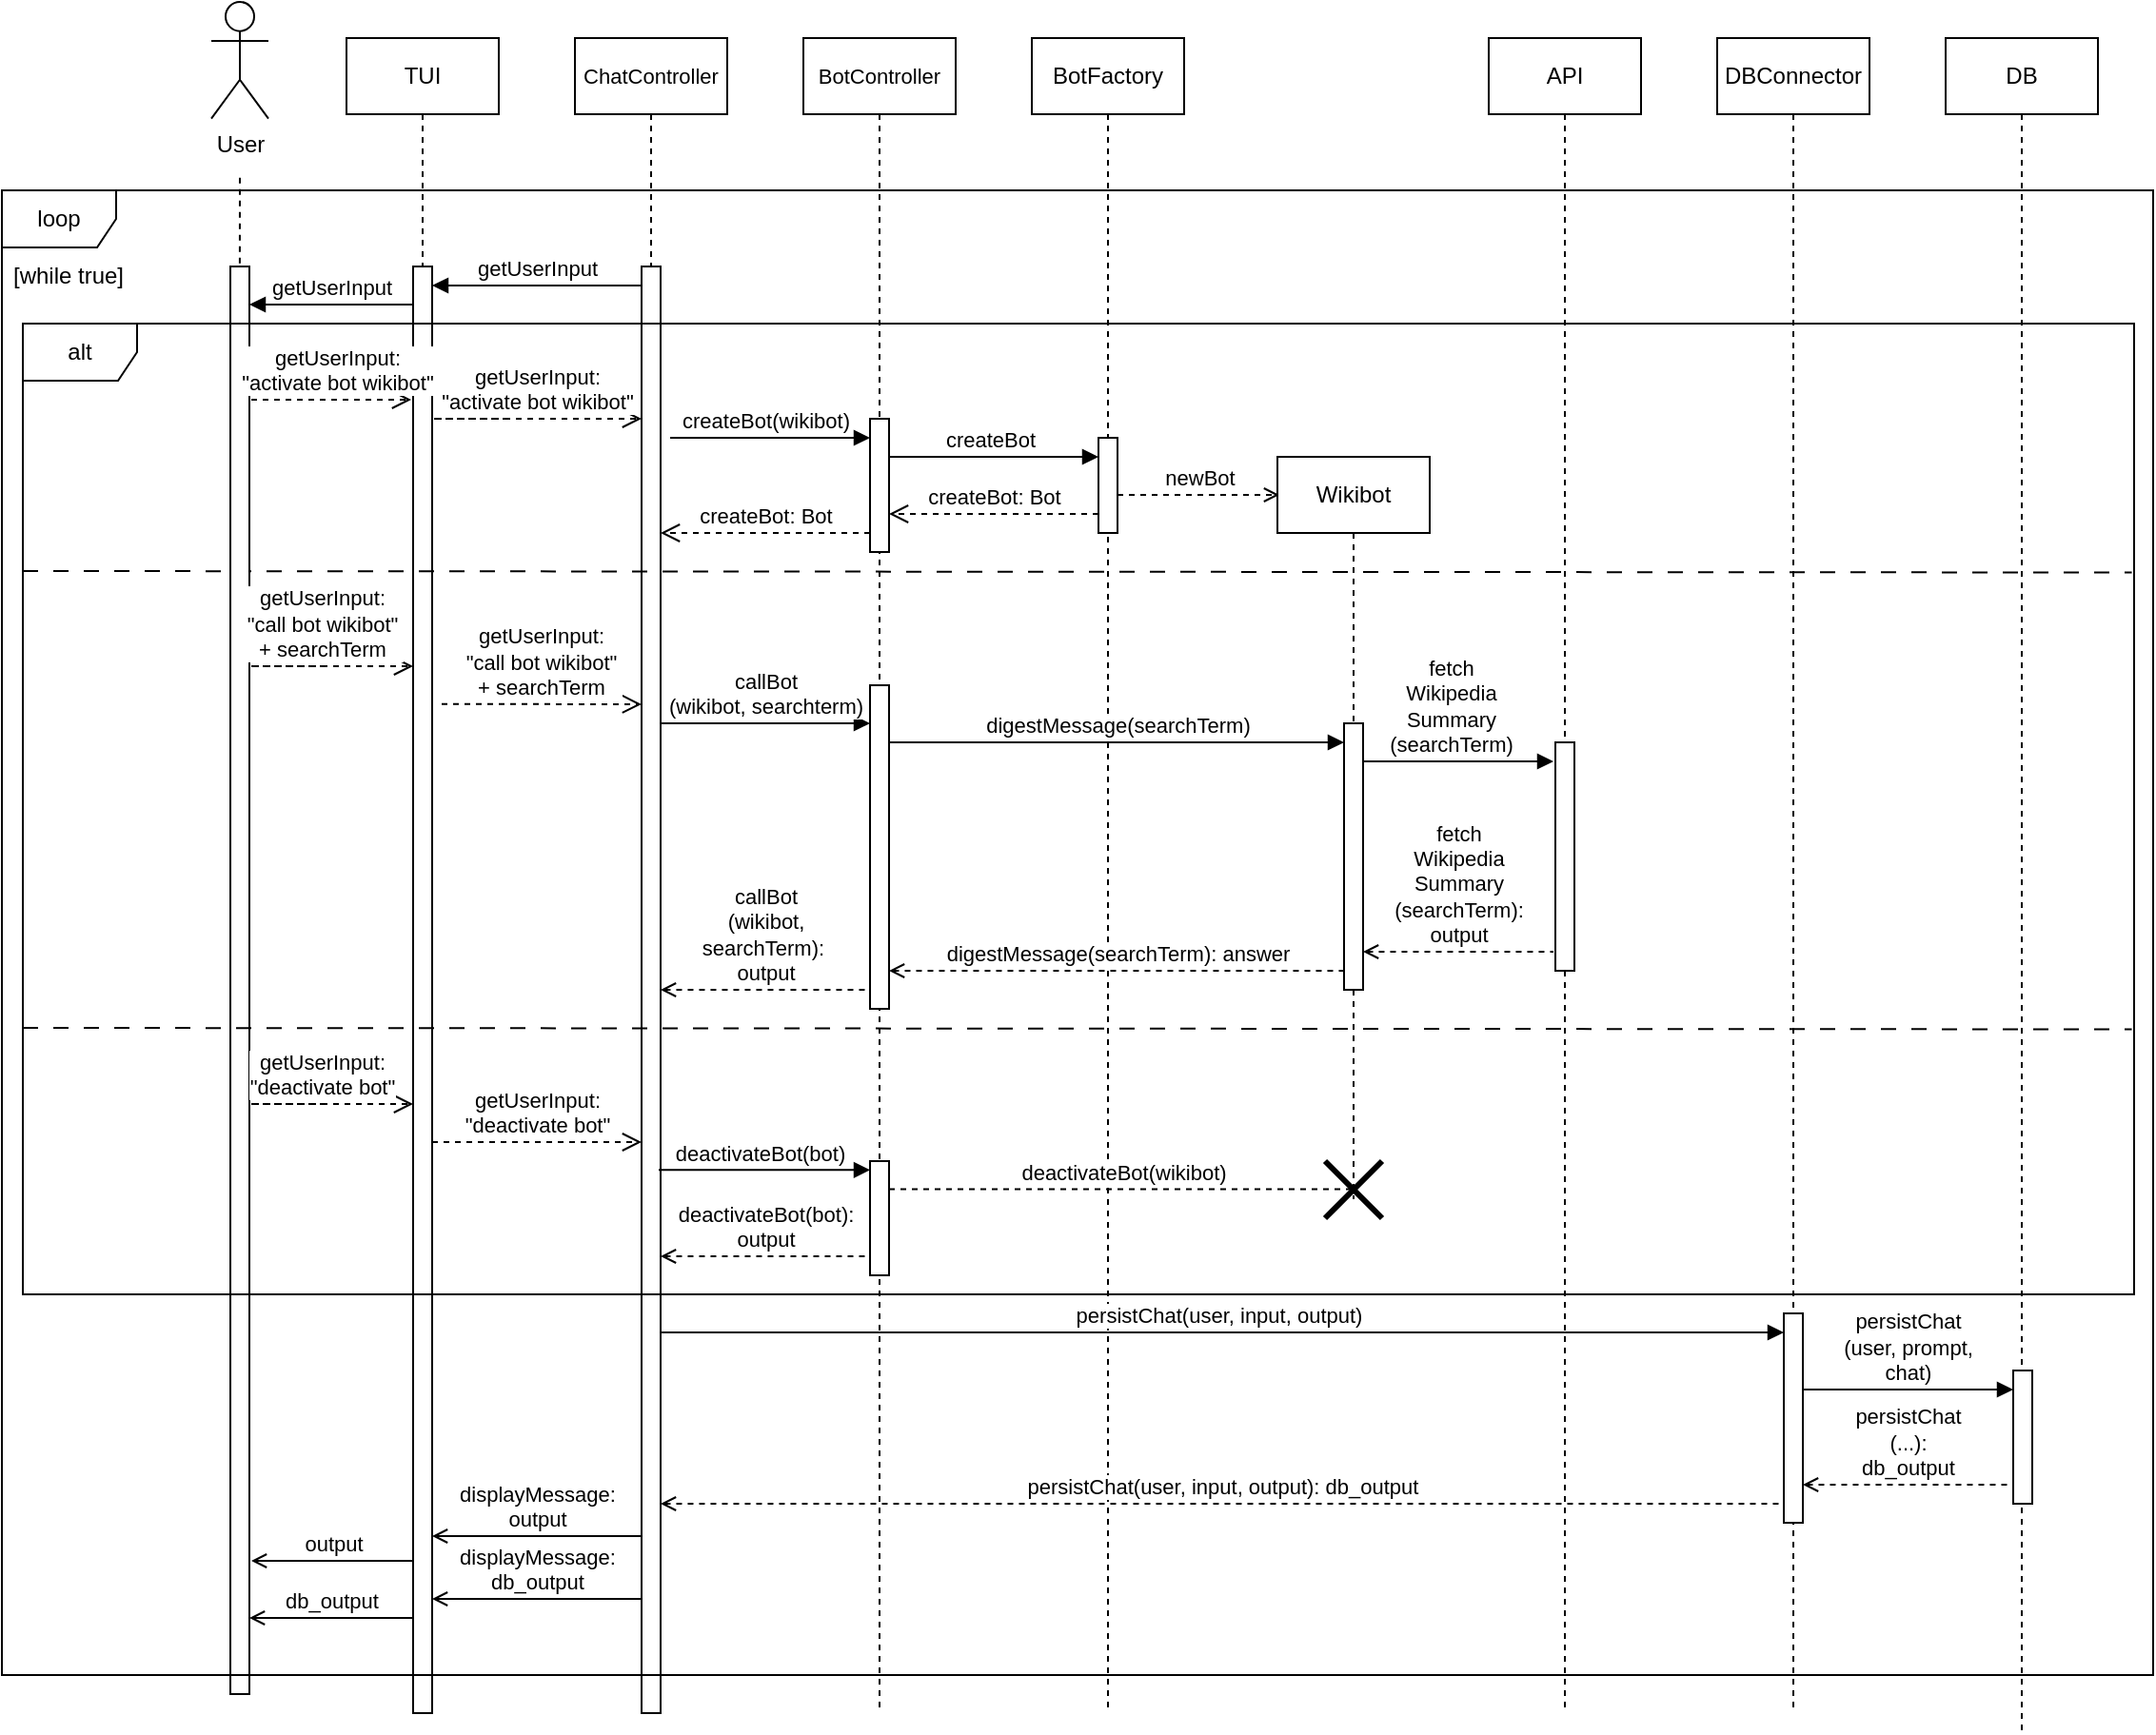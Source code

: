 <mxfile version="28.1.2">
  <diagram name="Page-1" id="2YBvvXClWsGukQMizWep">
    <mxGraphModel dx="1737" dy="1203" grid="1" gridSize="10" guides="1" tooltips="1" connect="1" arrows="1" fold="1" page="1" pageScale="1" pageWidth="1169" pageHeight="827" math="0" shadow="0">
      <root>
        <mxCell id="0" />
        <mxCell id="1" parent="0" />
        <mxCell id="gwQ6n7CEZV3wdCFvcfVw-5" value="TUI" style="shape=umlLifeline;perimeter=lifelinePerimeter;whiteSpace=wrap;html=1;container=0;dropTarget=0;collapsible=0;recursiveResize=0;outlineConnect=0;portConstraint=eastwest;newEdgeStyle={&quot;edgeStyle&quot;:&quot;elbowEdgeStyle&quot;,&quot;elbow&quot;:&quot;vertical&quot;,&quot;curved&quot;:0,&quot;rounded&quot;:0};" vertex="1" parent="1">
          <mxGeometry x="200" y="40" width="80" height="795" as="geometry" />
        </mxCell>
        <mxCell id="gwQ6n7CEZV3wdCFvcfVw-6" value="" style="html=1;points=[];perimeter=orthogonalPerimeter;outlineConnect=0;targetShapes=umlLifeline;portConstraint=eastwest;newEdgeStyle={&quot;edgeStyle&quot;:&quot;elbowEdgeStyle&quot;,&quot;elbow&quot;:&quot;vertical&quot;,&quot;curved&quot;:0,&quot;rounded&quot;:0};" vertex="1" parent="1">
          <mxGeometry x="235" y="160" width="10" height="760" as="geometry" />
        </mxCell>
        <mxCell id="gwQ6n7CEZV3wdCFvcfVw-7" value="&lt;div&gt;&lt;font style=&quot;font-size: 11px;&quot;&gt;ChatController&lt;/font&gt;&lt;/div&gt;" style="shape=umlLifeline;perimeter=lifelinePerimeter;whiteSpace=wrap;html=1;container=0;dropTarget=0;collapsible=0;recursiveResize=0;outlineConnect=0;portConstraint=eastwest;newEdgeStyle={&quot;edgeStyle&quot;:&quot;elbowEdgeStyle&quot;,&quot;elbow&quot;:&quot;vertical&quot;,&quot;curved&quot;:0,&quot;rounded&quot;:0};movable=1;resizable=1;rotatable=1;deletable=1;editable=1;locked=0;connectable=1;" vertex="1" parent="1">
          <mxGeometry x="320" y="40" width="80" height="880" as="geometry" />
        </mxCell>
        <mxCell id="gwQ6n7CEZV3wdCFvcfVw-8" value="" style="html=1;points=[];perimeter=orthogonalPerimeter;outlineConnect=0;targetShapes=umlLifeline;portConstraint=eastwest;newEdgeStyle={&quot;edgeStyle&quot;:&quot;elbowEdgeStyle&quot;,&quot;elbow&quot;:&quot;vertical&quot;,&quot;curved&quot;:0,&quot;rounded&quot;:0};" vertex="1" parent="gwQ6n7CEZV3wdCFvcfVw-7">
          <mxGeometry x="35" y="120" width="10" height="760" as="geometry" />
        </mxCell>
        <mxCell id="gwQ6n7CEZV3wdCFvcfVw-9" value="&lt;div&gt;&lt;font style=&quot;font-size: 11px;&quot;&gt;BotController&lt;/font&gt;&lt;/div&gt;" style="shape=umlLifeline;perimeter=lifelinePerimeter;whiteSpace=wrap;html=1;container=0;dropTarget=0;collapsible=0;recursiveResize=0;outlineConnect=0;portConstraint=eastwest;newEdgeStyle={&quot;edgeStyle&quot;:&quot;elbowEdgeStyle&quot;,&quot;elbow&quot;:&quot;vertical&quot;,&quot;curved&quot;:0,&quot;rounded&quot;:0};" vertex="1" parent="1">
          <mxGeometry x="440" y="40" width="80" height="880" as="geometry" />
        </mxCell>
        <mxCell id="gwQ6n7CEZV3wdCFvcfVw-13" value="&lt;div&gt;BotFactory&lt;/div&gt;" style="shape=umlLifeline;perimeter=lifelinePerimeter;whiteSpace=wrap;html=1;container=0;dropTarget=0;collapsible=0;recursiveResize=0;outlineConnect=0;portConstraint=eastwest;newEdgeStyle={&quot;edgeStyle&quot;:&quot;elbowEdgeStyle&quot;,&quot;elbow&quot;:&quot;vertical&quot;,&quot;curved&quot;:0,&quot;rounded&quot;:0};" vertex="1" parent="1">
          <mxGeometry x="560" y="40" width="80" height="880" as="geometry" />
        </mxCell>
        <mxCell id="gwQ6n7CEZV3wdCFvcfVw-16" value="API" style="shape=umlLifeline;perimeter=lifelinePerimeter;whiteSpace=wrap;html=1;container=0;dropTarget=0;collapsible=0;recursiveResize=0;outlineConnect=0;portConstraint=eastwest;newEdgeStyle={&quot;edgeStyle&quot;:&quot;elbowEdgeStyle&quot;,&quot;elbow&quot;:&quot;vertical&quot;,&quot;curved&quot;:0,&quot;rounded&quot;:0};" vertex="1" parent="1">
          <mxGeometry x="800" y="40" width="80" height="880" as="geometry" />
        </mxCell>
        <mxCell id="gwQ6n7CEZV3wdCFvcfVw-18" value="DBConnector" style="shape=umlLifeline;perimeter=lifelinePerimeter;whiteSpace=wrap;html=1;container=0;dropTarget=0;collapsible=0;recursiveResize=0;outlineConnect=0;portConstraint=eastwest;newEdgeStyle={&quot;edgeStyle&quot;:&quot;elbowEdgeStyle&quot;,&quot;elbow&quot;:&quot;vertical&quot;,&quot;curved&quot;:0,&quot;rounded&quot;:0};" vertex="1" parent="1">
          <mxGeometry x="920" y="40" width="80" height="880" as="geometry" />
        </mxCell>
        <mxCell id="gwQ6n7CEZV3wdCFvcfVw-84" value="" style="html=1;points=[];perimeter=orthogonalPerimeter;outlineConnect=0;targetShapes=umlLifeline;portConstraint=eastwest;newEdgeStyle={&quot;edgeStyle&quot;:&quot;elbowEdgeStyle&quot;,&quot;elbow&quot;:&quot;vertical&quot;,&quot;curved&quot;:0,&quot;rounded&quot;:0};" vertex="1" parent="gwQ6n7CEZV3wdCFvcfVw-18">
          <mxGeometry x="35" y="670" width="10" height="110" as="geometry" />
        </mxCell>
        <mxCell id="gwQ6n7CEZV3wdCFvcfVw-19" value="DB" style="shape=umlLifeline;perimeter=lifelinePerimeter;whiteSpace=wrap;html=1;container=0;dropTarget=0;collapsible=0;recursiveResize=0;outlineConnect=0;portConstraint=eastwest;newEdgeStyle={&quot;edgeStyle&quot;:&quot;elbowEdgeStyle&quot;,&quot;elbow&quot;:&quot;vertical&quot;,&quot;curved&quot;:0,&quot;rounded&quot;:0};" vertex="1" parent="1">
          <mxGeometry x="1040" y="40" width="80" height="890" as="geometry" />
        </mxCell>
        <mxCell id="gwQ6n7CEZV3wdCFvcfVw-85" value="" style="html=1;points=[];perimeter=orthogonalPerimeter;outlineConnect=0;targetShapes=umlLifeline;portConstraint=eastwest;newEdgeStyle={&quot;edgeStyle&quot;:&quot;elbowEdgeStyle&quot;,&quot;elbow&quot;:&quot;vertical&quot;,&quot;curved&quot;:0,&quot;rounded&quot;:0};" vertex="1" parent="gwQ6n7CEZV3wdCFvcfVw-19">
          <mxGeometry x="35.5" y="700" width="10" height="70" as="geometry" />
        </mxCell>
        <mxCell id="gwQ6n7CEZV3wdCFvcfVw-30" value="getUserInput" style="html=1;verticalAlign=bottom;endArrow=none;edgeStyle=elbowEdgeStyle;elbow=vertical;curved=0;rounded=0;startArrow=block;startFill=1;endFill=0;" edge="1" parent="1" target="gwQ6n7CEZV3wdCFvcfVw-8">
          <mxGeometry relative="1" as="geometry">
            <mxPoint x="245" y="170" as="sourcePoint" />
            <Array as="points">
              <mxPoint x="285" y="170" />
            </Array>
            <mxPoint x="350" y="170" as="targetPoint" />
          </mxGeometry>
        </mxCell>
        <mxCell id="gwQ6n7CEZV3wdCFvcfVw-31" value="getUserInput" style="html=1;verticalAlign=bottom;endArrow=none;edgeStyle=elbowEdgeStyle;elbow=vertical;curved=0;rounded=0;startArrow=block;startFill=1;endFill=0;" edge="1" parent="1" source="gwQ6n7CEZV3wdCFvcfVw-3">
          <mxGeometry relative="1" as="geometry">
            <mxPoint x="145" y="180.2" as="sourcePoint" />
            <Array as="points" />
            <mxPoint x="235" y="180" as="targetPoint" />
          </mxGeometry>
        </mxCell>
        <mxCell id="gwQ6n7CEZV3wdCFvcfVw-76" value="persistChat&lt;br&gt;(user, prompt,&lt;br&gt;chat)" style="html=1;verticalAlign=bottom;endArrow=block;edgeStyle=elbowEdgeStyle;elbow=vertical;curved=0;rounded=0;" edge="1" parent="1" source="gwQ6n7CEZV3wdCFvcfVw-84" target="gwQ6n7CEZV3wdCFvcfVw-85">
          <mxGeometry x="-0.002" relative="1" as="geometry">
            <mxPoint x="970" y="750" as="sourcePoint" />
            <Array as="points">
              <mxPoint x="970" y="750" />
            </Array>
            <mxPoint x="1045" y="750" as="targetPoint" />
            <mxPoint as="offset" />
          </mxGeometry>
        </mxCell>
        <mxCell id="gwQ6n7CEZV3wdCFvcfVw-81" value="displayMessage: &lt;br&gt;db_output" style="html=1;verticalAlign=bottom;endArrow=none;edgeStyle=elbowEdgeStyle;elbow=vertical;curved=0;rounded=0;startArrow=open;startFill=0;endFill=0;" edge="1" parent="1" source="gwQ6n7CEZV3wdCFvcfVw-6" target="gwQ6n7CEZV3wdCFvcfVw-8">
          <mxGeometry relative="1" as="geometry">
            <mxPoint x="250" y="860" as="sourcePoint" />
            <Array as="points">
              <mxPoint x="304.69" y="860" />
            </Array>
            <mxPoint x="350" y="860" as="targetPoint" />
          </mxGeometry>
        </mxCell>
        <mxCell id="gwQ6n7CEZV3wdCFvcfVw-43" value="" style="endArrow=none;html=1;rounded=0;dashed=1;dashPattern=8 8;exitX=0.002;exitY=0.403;exitDx=0;exitDy=0;exitPerimeter=0;entryX=1;entryY=0.404;entryDx=0;entryDy=0;entryPerimeter=0;" edge="1" parent="1">
          <mxGeometry width="50" height="50" relative="1" as="geometry">
            <mxPoint x="30.0" y="320" as="sourcePoint" />
            <mxPoint x="1137.78" y="320.76" as="targetPoint" />
          </mxGeometry>
        </mxCell>
        <mxCell id="gwQ6n7CEZV3wdCFvcfVw-2" value="" style="endArrow=none;dashed=1;html=1;rounded=0;" edge="1" parent="1">
          <mxGeometry width="50" height="50" relative="1" as="geometry">
            <mxPoint x="143.91" y="212.326" as="sourcePoint" />
            <mxPoint x="144" y="111" as="targetPoint" />
          </mxGeometry>
        </mxCell>
        <mxCell id="gwQ6n7CEZV3wdCFvcfVw-4" value="User" style="shape=umlActor;verticalLabelPosition=bottom;verticalAlign=top;html=1;outlineConnect=0;" vertex="1" parent="1">
          <mxGeometry x="129" y="21" width="30" height="61.32" as="geometry" />
        </mxCell>
        <mxCell id="gwQ6n7CEZV3wdCFvcfVw-3" value="" style="html=1;points=[];perimeter=orthogonalPerimeter;outlineConnect=0;targetShapes=umlLifeline;portConstraint=eastwest;newEdgeStyle={&quot;edgeStyle&quot;:&quot;elbowEdgeStyle&quot;,&quot;elbow&quot;:&quot;vertical&quot;,&quot;curved&quot;:0,&quot;rounded&quot;:0};" vertex="1" parent="1">
          <mxGeometry x="139" y="160" width="10" height="750" as="geometry" />
        </mxCell>
        <mxCell id="gwQ6n7CEZV3wdCFvcfVw-41" value="loop" style="shape=umlFrame;whiteSpace=wrap;html=1;pointerEvents=0;" vertex="1" parent="1">
          <mxGeometry x="19" y="120" width="1130" height="780" as="geometry" />
        </mxCell>
        <mxCell id="gwQ6n7CEZV3wdCFvcfVw-42" value="[while true]" style="text;html=1;align=center;verticalAlign=middle;whiteSpace=wrap;rounded=0;" vertex="1" parent="1">
          <mxGeometry x="19" y="150" width="70" height="30" as="geometry" />
        </mxCell>
        <mxCell id="gwQ6n7CEZV3wdCFvcfVw-36" value="createBot" style="html=1;verticalAlign=bottom;endArrow=block;edgeStyle=elbowEdgeStyle;elbow=vertical;curved=0;rounded=0;" edge="1" parent="1" target="gwQ6n7CEZV3wdCFvcfVw-28">
          <mxGeometry relative="1" as="geometry">
            <mxPoint x="490" y="260" as="sourcePoint" />
            <Array as="points">
              <mxPoint x="485" y="260" />
            </Array>
            <mxPoint x="591" y="260" as="targetPoint" />
          </mxGeometry>
        </mxCell>
        <mxCell id="gwQ6n7CEZV3wdCFvcfVw-38" value="newBot" style="html=1;verticalAlign=bottom;endArrow=open;edgeStyle=elbowEdgeStyle;elbow=vertical;curved=0;rounded=0;dashed=1;endFill=0;" edge="1" parent="1">
          <mxGeometry relative="1" as="geometry">
            <mxPoint x="605" y="280" as="sourcePoint" />
            <Array as="points">
              <mxPoint x="632.5" y="280" />
            </Array>
            <mxPoint x="690" y="280" as="targetPoint" />
          </mxGeometry>
        </mxCell>
        <mxCell id="gwQ6n7CEZV3wdCFvcfVw-14" value="Wikibot" style="shape=umlLifeline;perimeter=lifelinePerimeter;whiteSpace=wrap;html=1;container=0;dropTarget=0;collapsible=0;recursiveResize=0;outlineConnect=0;portConstraint=eastwest;newEdgeStyle={&quot;edgeStyle&quot;:&quot;elbowEdgeStyle&quot;,&quot;elbow&quot;:&quot;vertical&quot;,&quot;curved&quot;:0,&quot;rounded&quot;:0};" vertex="1" parent="1">
          <mxGeometry x="689" y="260" width="80" height="390" as="geometry" />
        </mxCell>
        <mxCell id="gwQ6n7CEZV3wdCFvcfVw-60" value="" style="endArrow=none;html=1;rounded=0;dashed=1;dashPattern=8 8;exitX=0.002;exitY=0.403;exitDx=0;exitDy=0;exitPerimeter=0;entryX=1;entryY=0.404;entryDx=0;entryDy=0;entryPerimeter=0;" edge="1" parent="1">
          <mxGeometry width="50" height="50" relative="1" as="geometry">
            <mxPoint x="30" y="560" as="sourcePoint" />
            <mxPoint x="1137.78" y="560.76" as="targetPoint" />
          </mxGeometry>
        </mxCell>
        <mxCell id="gwQ6n7CEZV3wdCFvcfVw-32" value="alt" style="shape=umlFrame;whiteSpace=wrap;html=1;pointerEvents=0;" vertex="1" parent="1">
          <mxGeometry x="30" y="190" width="1109" height="510" as="geometry" />
        </mxCell>
        <mxCell id="gwQ6n7CEZV3wdCFvcfVw-75" value="persistChat(user, input, output)" style="html=1;verticalAlign=bottom;endArrow=block;edgeStyle=elbowEdgeStyle;elbow=vertical;curved=0;rounded=0;" edge="1" parent="1">
          <mxGeometry x="-0.0" relative="1" as="geometry">
            <mxPoint x="370" y="720" as="sourcePoint" />
            <Array as="points">
              <mxPoint x="365" y="720" />
            </Array>
            <mxPoint x="955" y="720" as="targetPoint" />
            <mxPoint as="offset" />
          </mxGeometry>
        </mxCell>
        <mxCell id="gwQ6n7CEZV3wdCFvcfVw-77" value="&lt;div&gt;persistChat&lt;br&gt;(...):&lt;/div&gt;&lt;div&gt;db_output&lt;/div&gt;" style="html=1;verticalAlign=bottom;endArrow=none;edgeStyle=elbowEdgeStyle;elbow=vertical;curved=0;rounded=0;dashed=1;startArrow=open;startFill=0;endFill=0;" edge="1" parent="1" source="gwQ6n7CEZV3wdCFvcfVw-84">
          <mxGeometry x="-0.002" relative="1" as="geometry">
            <mxPoint x="1000" y="800" as="sourcePoint" />
            <Array as="points">
              <mxPoint x="1000" y="800" />
            </Array>
            <mxPoint x="1075" y="800" as="targetPoint" />
            <mxPoint as="offset" />
          </mxGeometry>
        </mxCell>
        <mxCell id="gwQ6n7CEZV3wdCFvcfVw-78" value="persistChat(user, input, output): db_output" style="html=1;verticalAlign=bottom;endArrow=none;edgeStyle=elbowEdgeStyle;elbow=vertical;curved=0;rounded=0;dashed=1;startArrow=open;startFill=0;endFill=0;" edge="1" parent="1">
          <mxGeometry x="-0.002" relative="1" as="geometry">
            <mxPoint x="365" y="810" as="sourcePoint" />
            <Array as="points">
              <mxPoint x="365" y="810" />
            </Array>
            <mxPoint x="955" y="810" as="targetPoint" />
            <mxPoint as="offset" />
          </mxGeometry>
        </mxCell>
        <mxCell id="gwQ6n7CEZV3wdCFvcfVw-79" value="displayMessage: &lt;br&gt;output" style="html=1;verticalAlign=bottom;endArrow=none;edgeStyle=elbowEdgeStyle;elbow=vertical;curved=0;rounded=0;startArrow=open;startFill=0;endFill=0;" edge="1" parent="1" source="gwQ6n7CEZV3wdCFvcfVw-6">
          <mxGeometry relative="1" as="geometry">
            <mxPoint x="250" y="827.07" as="sourcePoint" />
            <Array as="points" />
            <mxPoint x="355" y="826.997" as="targetPoint" />
          </mxGeometry>
        </mxCell>
        <mxCell id="gwQ6n7CEZV3wdCFvcfVw-80" value="output" style="html=1;verticalAlign=bottom;endArrow=none;edgeStyle=elbowEdgeStyle;elbow=vertical;curved=0;rounded=0;startArrow=open;startFill=0;endFill=0;" edge="1" parent="1" target="gwQ6n7CEZV3wdCFvcfVw-6">
          <mxGeometry relative="1" as="geometry">
            <mxPoint x="150" y="840" as="sourcePoint" />
            <Array as="points">
              <mxPoint x="210" y="840" />
            </Array>
            <mxPoint x="230" y="843" as="targetPoint" />
          </mxGeometry>
        </mxCell>
        <mxCell id="gwQ6n7CEZV3wdCFvcfVw-82" value="db_output" style="html=1;verticalAlign=bottom;endArrow=none;edgeStyle=elbowEdgeStyle;elbow=vertical;curved=0;rounded=0;startArrow=open;startFill=0;endFill=0;" edge="1" parent="1" target="gwQ6n7CEZV3wdCFvcfVw-6">
          <mxGeometry relative="1" as="geometry">
            <mxPoint x="149" y="870" as="sourcePoint" />
            <Array as="points">
              <mxPoint x="208.69" y="870" />
            </Array>
            <mxPoint x="220" y="870" as="targetPoint" />
          </mxGeometry>
        </mxCell>
        <mxCell id="gwQ6n7CEZV3wdCFvcfVw-34" value="getUserInput: &lt;br&gt;&quot;activate bot wikibot&quot;" style="html=1;verticalAlign=bottom;endArrow=open;dashed=1;endSize=8;edgeStyle=elbowEdgeStyle;elbow=vertical;curved=0;rounded=0;" edge="1" parent="1">
          <mxGeometry x="0.056" relative="1" as="geometry">
            <mxPoint x="234" y="229.999" as="targetPoint" />
            <Array as="points" />
            <mxPoint x="150" y="230" as="sourcePoint" />
            <mxPoint as="offset" />
          </mxGeometry>
        </mxCell>
        <mxCell id="gwQ6n7CEZV3wdCFvcfVw-33" value="getUserInput: &lt;br&gt;&quot;activate bot wikibot&quot;" style="html=1;verticalAlign=bottom;endArrow=open;dashed=1;endSize=8;edgeStyle=elbowEdgeStyle;elbow=vertical;curved=0;rounded=0;" edge="1" parent="1">
          <mxGeometry x="0.267" relative="1" as="geometry">
            <mxPoint x="355" y="240" as="targetPoint" />
            <Array as="points">
              <mxPoint x="245" y="240.0" />
            </Array>
            <mxPoint x="285" y="240.0" as="sourcePoint" />
            <mxPoint as="offset" />
          </mxGeometry>
        </mxCell>
        <mxCell id="gwQ6n7CEZV3wdCFvcfVw-35" value="createBot(wikibot)" style="html=1;verticalAlign=bottom;endArrow=block;edgeStyle=elbowEdgeStyle;elbow=vertical;curved=0;rounded=0;" edge="1" parent="1">
          <mxGeometry x="0.241" relative="1" as="geometry">
            <mxPoint x="410" y="250" as="sourcePoint" />
            <Array as="points">
              <mxPoint x="370" y="250" />
            </Array>
            <mxPoint x="475" y="250" as="targetPoint" />
            <mxPoint as="offset" />
          </mxGeometry>
        </mxCell>
        <mxCell id="gwQ6n7CEZV3wdCFvcfVw-11" value="" style="html=1;points=[];perimeter=orthogonalPerimeter;outlineConnect=0;targetShapes=umlLifeline;portConstraint=eastwest;newEdgeStyle={&quot;edgeStyle&quot;:&quot;elbowEdgeStyle&quot;,&quot;elbow&quot;:&quot;vertical&quot;,&quot;curved&quot;:0,&quot;rounded&quot;:0};" vertex="1" parent="1">
          <mxGeometry x="475" y="240" width="10" height="70" as="geometry" />
        </mxCell>
        <mxCell id="gwQ6n7CEZV3wdCFvcfVw-28" value="" style="html=1;points=[];perimeter=orthogonalPerimeter;outlineConnect=0;targetShapes=umlLifeline;portConstraint=eastwest;newEdgeStyle={&quot;edgeStyle&quot;:&quot;elbowEdgeStyle&quot;,&quot;elbow&quot;:&quot;vertical&quot;,&quot;curved&quot;:0,&quot;rounded&quot;:0};" vertex="1" parent="1">
          <mxGeometry x="595" y="250" width="10" height="50" as="geometry" />
        </mxCell>
        <mxCell id="gwQ6n7CEZV3wdCFvcfVw-37" value="createBot: Bot" style="html=1;verticalAlign=bottom;endArrow=open;dashed=1;endSize=8;edgeStyle=elbowEdgeStyle;elbow=vertical;curved=0;rounded=0;" edge="1" parent="1" source="gwQ6n7CEZV3wdCFvcfVw-28" target="gwQ6n7CEZV3wdCFvcfVw-11">
          <mxGeometry relative="1" as="geometry">
            <mxPoint x="490" y="290" as="targetPoint" />
            <Array as="points">
              <mxPoint x="489" y="290" />
            </Array>
            <mxPoint x="590" y="290" as="sourcePoint" />
          </mxGeometry>
        </mxCell>
        <mxCell id="gwQ6n7CEZV3wdCFvcfVw-39" value="createBot: Bot" style="html=1;verticalAlign=bottom;endArrow=open;dashed=1;endSize=8;edgeStyle=elbowEdgeStyle;elbow=vertical;curved=0;rounded=0;" edge="1" parent="1">
          <mxGeometry relative="1" as="geometry">
            <mxPoint x="365" y="300" as="targetPoint" />
            <Array as="points">
              <mxPoint x="465" y="300" />
            </Array>
            <mxPoint x="475" y="300" as="sourcePoint" />
          </mxGeometry>
        </mxCell>
        <mxCell id="gwQ6n7CEZV3wdCFvcfVw-56" value="" style="html=1;points=[];perimeter=orthogonalPerimeter;outlineConnect=0;targetShapes=umlLifeline;portConstraint=eastwest;newEdgeStyle={&quot;edgeStyle&quot;:&quot;elbowEdgeStyle&quot;,&quot;elbow&quot;:&quot;vertical&quot;,&quot;curved&quot;:0,&quot;rounded&quot;:0};" vertex="1" parent="1">
          <mxGeometry x="475" y="380" width="10" height="170" as="geometry" />
        </mxCell>
        <mxCell id="gwQ6n7CEZV3wdCFvcfVw-17" value="" style="html=1;points=[];perimeter=orthogonalPerimeter;outlineConnect=0;targetShapes=umlLifeline;portConstraint=eastwest;newEdgeStyle={&quot;edgeStyle&quot;:&quot;elbowEdgeStyle&quot;,&quot;elbow&quot;:&quot;vertical&quot;,&quot;curved&quot;:0,&quot;rounded&quot;:0};" vertex="1" parent="1">
          <mxGeometry x="835" y="410" width="10" height="120" as="geometry" />
        </mxCell>
        <mxCell id="gwQ6n7CEZV3wdCFvcfVw-15" value="" style="html=1;points=[];perimeter=orthogonalPerimeter;outlineConnect=0;targetShapes=umlLifeline;portConstraint=eastwest;newEdgeStyle={&quot;edgeStyle&quot;:&quot;elbowEdgeStyle&quot;,&quot;elbow&quot;:&quot;vertical&quot;,&quot;curved&quot;:0,&quot;rounded&quot;:0};" vertex="1" parent="1">
          <mxGeometry x="724" y="400" width="10" height="140" as="geometry" />
        </mxCell>
        <mxCell id="gwQ6n7CEZV3wdCFvcfVw-45" value="getUserInput:&lt;br&gt;&amp;nbsp;&quot;call bot wikibot&quot;&amp;nbsp;&lt;div&gt;+ searchTerm&lt;/div&gt;" style="html=1;verticalAlign=bottom;endArrow=open;dashed=1;endSize=8;edgeStyle=elbowEdgeStyle;elbow=vertical;curved=0;rounded=0;" edge="1" parent="1">
          <mxGeometry x="0.231" relative="1" as="geometry">
            <mxPoint x="235" y="370" as="targetPoint" />
            <Array as="points">
              <mxPoint x="149" y="370" />
            </Array>
            <mxPoint x="189" y="370" as="sourcePoint" />
            <mxPoint as="offset" />
          </mxGeometry>
        </mxCell>
        <mxCell id="gwQ6n7CEZV3wdCFvcfVw-46" value="getUserInput:&lt;br&gt;&amp;nbsp;&quot;call bot wikibot&quot;&amp;nbsp;&lt;div&gt;+ searchTerm&lt;/div&gt;" style="html=1;verticalAlign=bottom;endArrow=open;dashed=1;endSize=8;edgeStyle=elbowEdgeStyle;elbow=vertical;curved=0;rounded=0;" edge="1" parent="1">
          <mxGeometry relative="1" as="geometry">
            <mxPoint x="355" y="389.86" as="targetPoint" />
            <Array as="points" />
            <mxPoint x="250" y="389.86" as="sourcePoint" />
            <mxPoint as="offset" />
          </mxGeometry>
        </mxCell>
        <mxCell id="gwQ6n7CEZV3wdCFvcfVw-51" value="&lt;font&gt;fetch&lt;br&gt;Wikipedia&lt;br&gt;Summary&lt;br&gt;(searchTerm)&lt;/font&gt;" style="html=1;verticalAlign=bottom;endArrow=block;edgeStyle=elbowEdgeStyle;elbow=vertical;curved=0;rounded=0;" edge="1" parent="1">
          <mxGeometry x="-0.08" relative="1" as="geometry">
            <mxPoint x="734" y="420.0" as="sourcePoint" />
            <Array as="points">
              <mxPoint x="744" y="420.0" />
            </Array>
            <mxPoint x="834" y="420.0" as="targetPoint" />
            <mxPoint as="offset" />
          </mxGeometry>
        </mxCell>
        <mxCell id="gwQ6n7CEZV3wdCFvcfVw-52" value="fetch&lt;br&gt;Wikipedia&lt;br&gt;Summary&lt;br&gt;(searchTerm):&lt;div&gt;output&lt;/div&gt;" style="html=1;verticalAlign=bottom;endArrow=none;edgeStyle=elbowEdgeStyle;elbow=vertical;curved=0;rounded=0;dashed=1;startArrow=open;startFill=0;endFill=0;" edge="1" parent="1">
          <mxGeometry relative="1" as="geometry">
            <mxPoint x="734" y="520" as="sourcePoint" />
            <Array as="points">
              <mxPoint x="739" y="520" />
            </Array>
            <mxPoint x="834" y="520" as="targetPoint" />
          </mxGeometry>
        </mxCell>
        <mxCell id="gwQ6n7CEZV3wdCFvcfVw-53" value="digestMessage(searchTerm): answer" style="html=1;verticalAlign=bottom;endArrow=none;edgeStyle=elbowEdgeStyle;elbow=vertical;curved=0;rounded=0;startArrow=open;startFill=0;dashed=1;endFill=0;" edge="1" parent="1" source="gwQ6n7CEZV3wdCFvcfVw-56">
          <mxGeometry relative="1" as="geometry">
            <mxPoint x="500" y="530" as="sourcePoint" />
            <Array as="points" />
            <mxPoint x="724" y="530" as="targetPoint" />
          </mxGeometry>
        </mxCell>
        <mxCell id="gwQ6n7CEZV3wdCFvcfVw-47" value="callBot&lt;br&gt;(wikibot, searchterm)" style="html=1;verticalAlign=bottom;endArrow=block;edgeStyle=elbowEdgeStyle;elbow=vertical;curved=0;rounded=0;" edge="1" parent="1">
          <mxGeometry relative="1" as="geometry">
            <mxPoint x="365" y="400" as="sourcePoint" />
            <Array as="points">
              <mxPoint x="375" y="400" />
            </Array>
            <mxPoint x="475" y="400" as="targetPoint" />
          </mxGeometry>
        </mxCell>
        <mxCell id="gwQ6n7CEZV3wdCFvcfVw-49" value="digestMessage(searchTerm)" style="html=1;verticalAlign=bottom;endArrow=block;edgeStyle=elbowEdgeStyle;elbow=vertical;curved=0;rounded=0;" edge="1" parent="1" target="gwQ6n7CEZV3wdCFvcfVw-15" source="gwQ6n7CEZV3wdCFvcfVw-56">
          <mxGeometry relative="1" as="geometry">
            <mxPoint x="490" y="410" as="sourcePoint" />
            <Array as="points">
              <mxPoint x="495" y="410" />
            </Array>
            <mxPoint x="720" y="410" as="targetPoint" />
          </mxGeometry>
        </mxCell>
        <mxCell id="gwQ6n7CEZV3wdCFvcfVw-54" value="callBot&lt;br&gt;(wikibot, &lt;br&gt;searchTerm):&amp;nbsp;&lt;br&gt;output" style="html=1;verticalAlign=bottom;endArrow=none;edgeStyle=elbowEdgeStyle;elbow=vertical;curved=0;rounded=0;dashed=1;startArrow=open;startFill=0;endFill=0;" edge="1" parent="1" target="gwQ6n7CEZV3wdCFvcfVw-56">
          <mxGeometry relative="1" as="geometry">
            <mxPoint x="365" y="540" as="sourcePoint" />
            <Array as="points">
              <mxPoint x="375" y="540" />
            </Array>
            <mxPoint x="470" y="540" as="targetPoint" />
          </mxGeometry>
        </mxCell>
        <mxCell id="gwQ6n7CEZV3wdCFvcfVw-61" value="getUserInput: &lt;br&gt;&quot;deactivate bot&quot;" style="html=1;verticalAlign=bottom;endArrow=open;dashed=1;endSize=8;edgeStyle=elbowEdgeStyle;elbow=vertical;curved=0;rounded=0;" edge="1" parent="1">
          <mxGeometry x="0.231" relative="1" as="geometry">
            <mxPoint x="235" y="600" as="targetPoint" />
            <Array as="points">
              <mxPoint x="149" y="600" />
            </Array>
            <mxPoint x="189" y="600" as="sourcePoint" />
            <mxPoint as="offset" />
          </mxGeometry>
        </mxCell>
        <mxCell id="gwQ6n7CEZV3wdCFvcfVw-62" value="getUserInput: &lt;br&gt;&quot;deactivate bot&quot;" style="html=1;verticalAlign=bottom;endArrow=open;dashed=1;endSize=8;edgeStyle=elbowEdgeStyle;elbow=vertical;curved=0;rounded=0;" edge="1" parent="1">
          <mxGeometry relative="1" as="geometry">
            <mxPoint x="355" y="620" as="targetPoint" />
            <Array as="points" />
            <mxPoint x="245" y="620" as="sourcePoint" />
            <mxPoint as="offset" />
          </mxGeometry>
        </mxCell>
        <mxCell id="gwQ6n7CEZV3wdCFvcfVw-63" value="deactivateBot(bot)" style="html=1;verticalAlign=bottom;endArrow=block;edgeStyle=elbowEdgeStyle;elbow=vertical;curved=0;rounded=0;" edge="1" parent="1" target="gwQ6n7CEZV3wdCFvcfVw-67">
          <mxGeometry relative="1" as="geometry">
            <mxPoint x="370" y="634.66" as="sourcePoint" />
            <Array as="points">
              <mxPoint x="364" y="634.66" />
            </Array>
            <mxPoint x="509" y="634.66" as="targetPoint" />
          </mxGeometry>
        </mxCell>
        <mxCell id="gwQ6n7CEZV3wdCFvcfVw-64" value="" style="shape=umlDestroy;whiteSpace=wrap;html=1;strokeWidth=3;targetShapes=umlLifeline;" vertex="1" parent="1">
          <mxGeometry x="714" y="630" width="30" height="30" as="geometry" />
        </mxCell>
        <mxCell id="gwQ6n7CEZV3wdCFvcfVw-65" value="deactivateBot(wikibot)" style="html=1;verticalAlign=bottom;endArrow=none;edgeStyle=elbowEdgeStyle;elbow=vertical;curved=0;rounded=0;dashed=1;endFill=0;" edge="1" parent="1">
          <mxGeometry x="-0.001" relative="1" as="geometry">
            <mxPoint x="485" y="644.71" as="sourcePoint" />
            <Array as="points">
              <mxPoint x="510" y="644.71" />
              <mxPoint x="920" y="659.46" />
            </Array>
            <mxPoint x="730" y="644.71" as="targetPoint" />
            <mxPoint as="offset" />
          </mxGeometry>
        </mxCell>
        <mxCell id="gwQ6n7CEZV3wdCFvcfVw-67" value="" style="html=1;points=[];perimeter=orthogonalPerimeter;outlineConnect=0;targetShapes=umlLifeline;portConstraint=eastwest;newEdgeStyle={&quot;edgeStyle&quot;:&quot;elbowEdgeStyle&quot;,&quot;elbow&quot;:&quot;vertical&quot;,&quot;curved&quot;:0,&quot;rounded&quot;:0};" vertex="1" parent="1">
          <mxGeometry x="475" y="630" width="10" height="60" as="geometry" />
        </mxCell>
        <mxCell id="gwQ6n7CEZV3wdCFvcfVw-66" value="deactivateBot(bot): &lt;br&gt;output" style="html=1;verticalAlign=bottom;endArrow=none;edgeStyle=elbowEdgeStyle;elbow=vertical;curved=0;rounded=0;dashed=1;startArrow=open;startFill=0;endFill=0;" edge="1" parent="1" target="gwQ6n7CEZV3wdCFvcfVw-67">
          <mxGeometry relative="1" as="geometry">
            <mxPoint x="365" y="680" as="sourcePoint" />
            <Array as="points">
              <mxPoint x="470" y="680" />
            </Array>
            <mxPoint x="465" y="680.0" as="targetPoint" />
          </mxGeometry>
        </mxCell>
      </root>
    </mxGraphModel>
  </diagram>
</mxfile>

